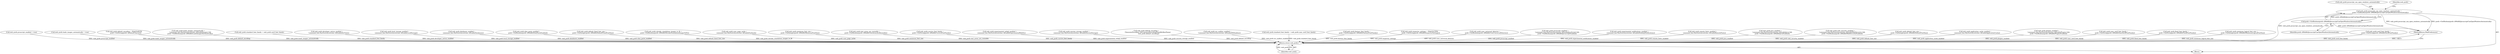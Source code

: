 digraph "0_Chrome_bfa69d49b17f33635c79f79819b90a8d2089c4b3_0@API" {
"1000185" [label="(Call,web_prefs.javascript_can_open_windows_automatically =\n      prefs->GetBoolean(prefs::kWebKitJavascriptCanOpenWindowsAutomatically))"];
"1000189" [label="(Call,prefs->GetBoolean(prefs::kWebKitJavascriptCanOpenWindowsAutomatically))"];
"1000376" [label="(Return,return web_prefs;)"];
"1000189" [label="(Call,prefs->GetBoolean(prefs::kWebKitJavascriptCanOpenWindowsAutomatically))"];
"1000112" [label="(Call,web_prefs.serif_font_family =\n      prefs->GetString(prefs::kWebKitSerifFontFamily))"];
"1000371" [label="(Call,web_prefs.javascript_enabled = true)"];
"1000366" [label="(Call,web_prefs.loads_images_automatically = true)"];
"1000353" [label="(Call,web_prefs.default_encoding = WideToASCII(\n        prefs->GetString(prefs::kDefaultCharset)))"];
"1000263" [label="(Call,web_prefs.loads_images_automatically =\n        !command_line.HasSwitch(switches::kDisableImages) &&\n        prefs->GetBoolean(prefs::kWebKitLoadsImagesAutomatically))"];
"1000127" [label="(Call,web_prefs.standard_font_family = web_prefs.serif_font_family)"];
"1000104" [label="(Block,)"];
"1000376" [label="(Return,return web_prefs;)"];
"1000216" [label="(Call,web_prefs.developer_extras_enabled =\n        !command_line.HasSwitch(switches::kDisableDevTools))"];
"1000298" [label="(Call,web_prefs.local_storage_enabled =\n      command_line.HasSwitch(switches::kEnableLocalStorage))"];
"1000304" [label="(Call,web_prefs.databases_enabled =\n      command_line.HasSwitch(switches::kEnableDatabases))"];
"1000191" [label="(Call,web_prefs.dom_paste_enabled =\n      prefs->GetBoolean(prefs::kWebKitDomPasteEnabled))"];
"1000186" [label="(Call,web_prefs.javascript_can_open_windows_automatically)"];
"1000160" [label="(Call,web_prefs.default_fixed_font_size =\n      prefs->GetInteger(prefs::kWebKitDefaultFixedFontSize))"];
"1000197" [label="(Call,web_prefs.shrinks_standalone_images_to_fit =\n      prefs->GetBoolean(prefs::kWebKitShrinksStandaloneImagesToFit))"];
"1000273" [label="(Call,web_prefs.uses_page_cache =\n        command_line.HasSwitch(switches::kEnableFastback))"];
"1000166" [label="(Call,web_prefs.minimum_font_size =\n      prefs->GetInteger(prefs::kWebKitMinimumFontSize))"];
"1000334" [label="(Call,web_prefs.text_areas_are_resizable =\n      prefs->GetBoolean(prefs::kWebKitTextAreasAreResizable))"];
"1000142" [label="(Call,web_prefs.cursive_font_family =\n      prefs->GetString(prefs::kWebKitCursiveFontFamily))"];
"1000316" [label="(Call,web_prefs.experimental_webgl_enabled =\n       command_line.HasSwitch(switches::kEnableExperimentalWebGL))"];
"1000310" [label="(Call,web_prefs.session_storage_enabled =\n       command_line.HasSwitch(switches::kEnableSessionStorage))"];
"1000340" [label="(Call,web_prefs.default_encoding =\n      CharacterEncoding::GetCanonicalEncodingNameByAliasName(\n          web_prefs.default_encoding))"];
"1000285" [label="(Call,web_prefs.xss_auditor_enabled =\n        !command_line.HasSwitch(switches::kDisableXSSAuditor))"];
"1000135" [label="(Call,web_prefs.standard_font_family = web_prefs.sans_serif_font_family)"];
"1000378" [label="(MethodReturn,WebPreferences)"];
"1000148" [label="(Call,web_prefs.fantasy_font_family =\n      prefs->GetString(prefs::kWebKitFantasyFontFamily))"];
"1000203" [label="(Call,web_prefs.inspector_settings = WideToUTF8(\n      prefs->GetString(prefs::kWebKitInspectorSettings)))"];
"1000328" [label="(Call,web_prefs.uses_universal_detector =\n      prefs->GetBoolean(prefs::kWebKitUsesUniversalDetector))"];
"1000190" [label="(Identifier,prefs::kWebKitJavascriptCanOpenWindowsAutomatically)"];
"1000223" [label="(Call,web_prefs.javascript_enabled =\n        !command_line.HasSwitch(switches::kDisableJavaScript) &&\n        prefs->GetBoolean(prefs::kWebKitJavascriptEnabled))"];
"1000322" [label="(Call,web_prefs.experimental_notifications_enabled =\n      command_line.HasSwitch(switches::kEnableDesktopNotifications))"];
"1000279" [label="(Call,web_prefs.remote_fonts_enabled =\n        command_line.HasSwitch(switches::kEnableRemoteFonts))"];
"1000185" [label="(Call,web_prefs.javascript_can_open_windows_automatically =\n      prefs->GetBoolean(prefs::kWebKitJavascriptCanOpenWindowsAutomatically))"];
"1000253" [label="(Call,web_prefs.java_enabled =\n        !command_line.HasSwitch(switches::kDisableJava) &&\n        prefs->GetBoolean(prefs::kWebKitJavaEnabled))"];
"1000233" [label="(Call,web_prefs.web_security_enabled =\n        !command_line.HasSwitch(switches::kDisableWebSecurity) &&\n        prefs->GetBoolean(prefs::kWebKitWebSecurityEnabled))"];
"1000154" [label="(Call,web_prefs.default_font_size =\n      prefs->GetInteger(prefs::kWebKitDefaultFontSize))"];
"1000292" [label="(Call,web_prefs.application_cache_enabled =\n        command_line.HasSwitch(switches::kEnableApplicationCache))"];
"1000243" [label="(Call,web_prefs.plugins_enabled =\n        !command_line.HasSwitch(switches::kDisablePlugins) &&\n        prefs->GetBoolean(prefs::kWebKitPluginsEnabled))"];
"1000193" [label="(Identifier,web_prefs)"];
"1000118" [label="(Call,web_prefs.sans_serif_font_family =\n      prefs->GetString(prefs::kWebKitSansSerifFontFamily))"];
"1000377" [label="(Identifier,web_prefs)"];
"1000106" [label="(Call,web_prefs.fixed_font_family =\n      prefs->GetString(prefs::kWebKitFixedFontFamily))"];
"1000172" [label="(Call,web_prefs.minimum_logical_font_size =\n      prefs->GetInteger(prefs::kWebKitMinimumLogicalFontSize))"];
"1000185" -> "1000104"  [label="AST: "];
"1000185" -> "1000189"  [label="CFG: "];
"1000186" -> "1000185"  [label="AST: "];
"1000189" -> "1000185"  [label="AST: "];
"1000193" -> "1000185"  [label="CFG: "];
"1000185" -> "1000378"  [label="DDG: web_prefs.javascript_can_open_windows_automatically"];
"1000185" -> "1000378"  [label="DDG: prefs->GetBoolean(prefs::kWebKitJavascriptCanOpenWindowsAutomatically)"];
"1000189" -> "1000185"  [label="DDG: prefs::kWebKitJavascriptCanOpenWindowsAutomatically"];
"1000185" -> "1000376"  [label="DDG: web_prefs.javascript_can_open_windows_automatically"];
"1000189" -> "1000190"  [label="CFG: "];
"1000190" -> "1000189"  [label="AST: "];
"1000189" -> "1000378"  [label="DDG: prefs::kWebKitJavascriptCanOpenWindowsAutomatically"];
"1000376" -> "1000104"  [label="AST: "];
"1000376" -> "1000377"  [label="CFG: "];
"1000377" -> "1000376"  [label="AST: "];
"1000378" -> "1000376"  [label="CFG: "];
"1000376" -> "1000378"  [label="DDG: <RET>"];
"1000377" -> "1000376"  [label="DDG: web_prefs"];
"1000106" -> "1000376"  [label="DDG: web_prefs.fixed_font_family"];
"1000279" -> "1000376"  [label="DDG: web_prefs.remote_fonts_enabled"];
"1000292" -> "1000376"  [label="DDG: web_prefs.application_cache_enabled"];
"1000298" -> "1000376"  [label="DDG: web_prefs.local_storage_enabled"];
"1000148" -> "1000376"  [label="DDG: web_prefs.fantasy_font_family"];
"1000328" -> "1000376"  [label="DDG: web_prefs.uses_universal_detector"];
"1000366" -> "1000376"  [label="DDG: web_prefs.loads_images_automatically"];
"1000285" -> "1000376"  [label="DDG: web_prefs.xss_auditor_enabled"];
"1000216" -> "1000376"  [label="DDG: web_prefs.developer_extras_enabled"];
"1000310" -> "1000376"  [label="DDG: web_prefs.session_storage_enabled"];
"1000253" -> "1000376"  [label="DDG: web_prefs.java_enabled"];
"1000304" -> "1000376"  [label="DDG: web_prefs.databases_enabled"];
"1000154" -> "1000376"  [label="DDG: web_prefs.default_font_size"];
"1000166" -> "1000376"  [label="DDG: web_prefs.minimum_font_size"];
"1000263" -> "1000376"  [label="DDG: web_prefs.loads_images_automatically"];
"1000273" -> "1000376"  [label="DDG: web_prefs.uses_page_cache"];
"1000112" -> "1000376"  [label="DDG: web_prefs.serif_font_family"];
"1000172" -> "1000376"  [label="DDG: web_prefs.minimum_logical_font_size"];
"1000233" -> "1000376"  [label="DDG: web_prefs.web_security_enabled"];
"1000142" -> "1000376"  [label="DDG: web_prefs.cursive_font_family"];
"1000135" -> "1000376"  [label="DDG: web_prefs.standard_font_family"];
"1000322" -> "1000376"  [label="DDG: web_prefs.experimental_notifications_enabled"];
"1000243" -> "1000376"  [label="DDG: web_prefs.plugins_enabled"];
"1000127" -> "1000376"  [label="DDG: web_prefs.standard_font_family"];
"1000353" -> "1000376"  [label="DDG: web_prefs.default_encoding"];
"1000371" -> "1000376"  [label="DDG: web_prefs.javascript_enabled"];
"1000118" -> "1000376"  [label="DDG: web_prefs.sans_serif_font_family"];
"1000340" -> "1000376"  [label="DDG: web_prefs.default_encoding"];
"1000160" -> "1000376"  [label="DDG: web_prefs.default_fixed_font_size"];
"1000334" -> "1000376"  [label="DDG: web_prefs.text_areas_are_resizable"];
"1000191" -> "1000376"  [label="DDG: web_prefs.dom_paste_enabled"];
"1000223" -> "1000376"  [label="DDG: web_prefs.javascript_enabled"];
"1000203" -> "1000376"  [label="DDG: web_prefs.inspector_settings"];
"1000197" -> "1000376"  [label="DDG: web_prefs.shrinks_standalone_images_to_fit"];
"1000316" -> "1000376"  [label="DDG: web_prefs.experimental_webgl_enabled"];
}
